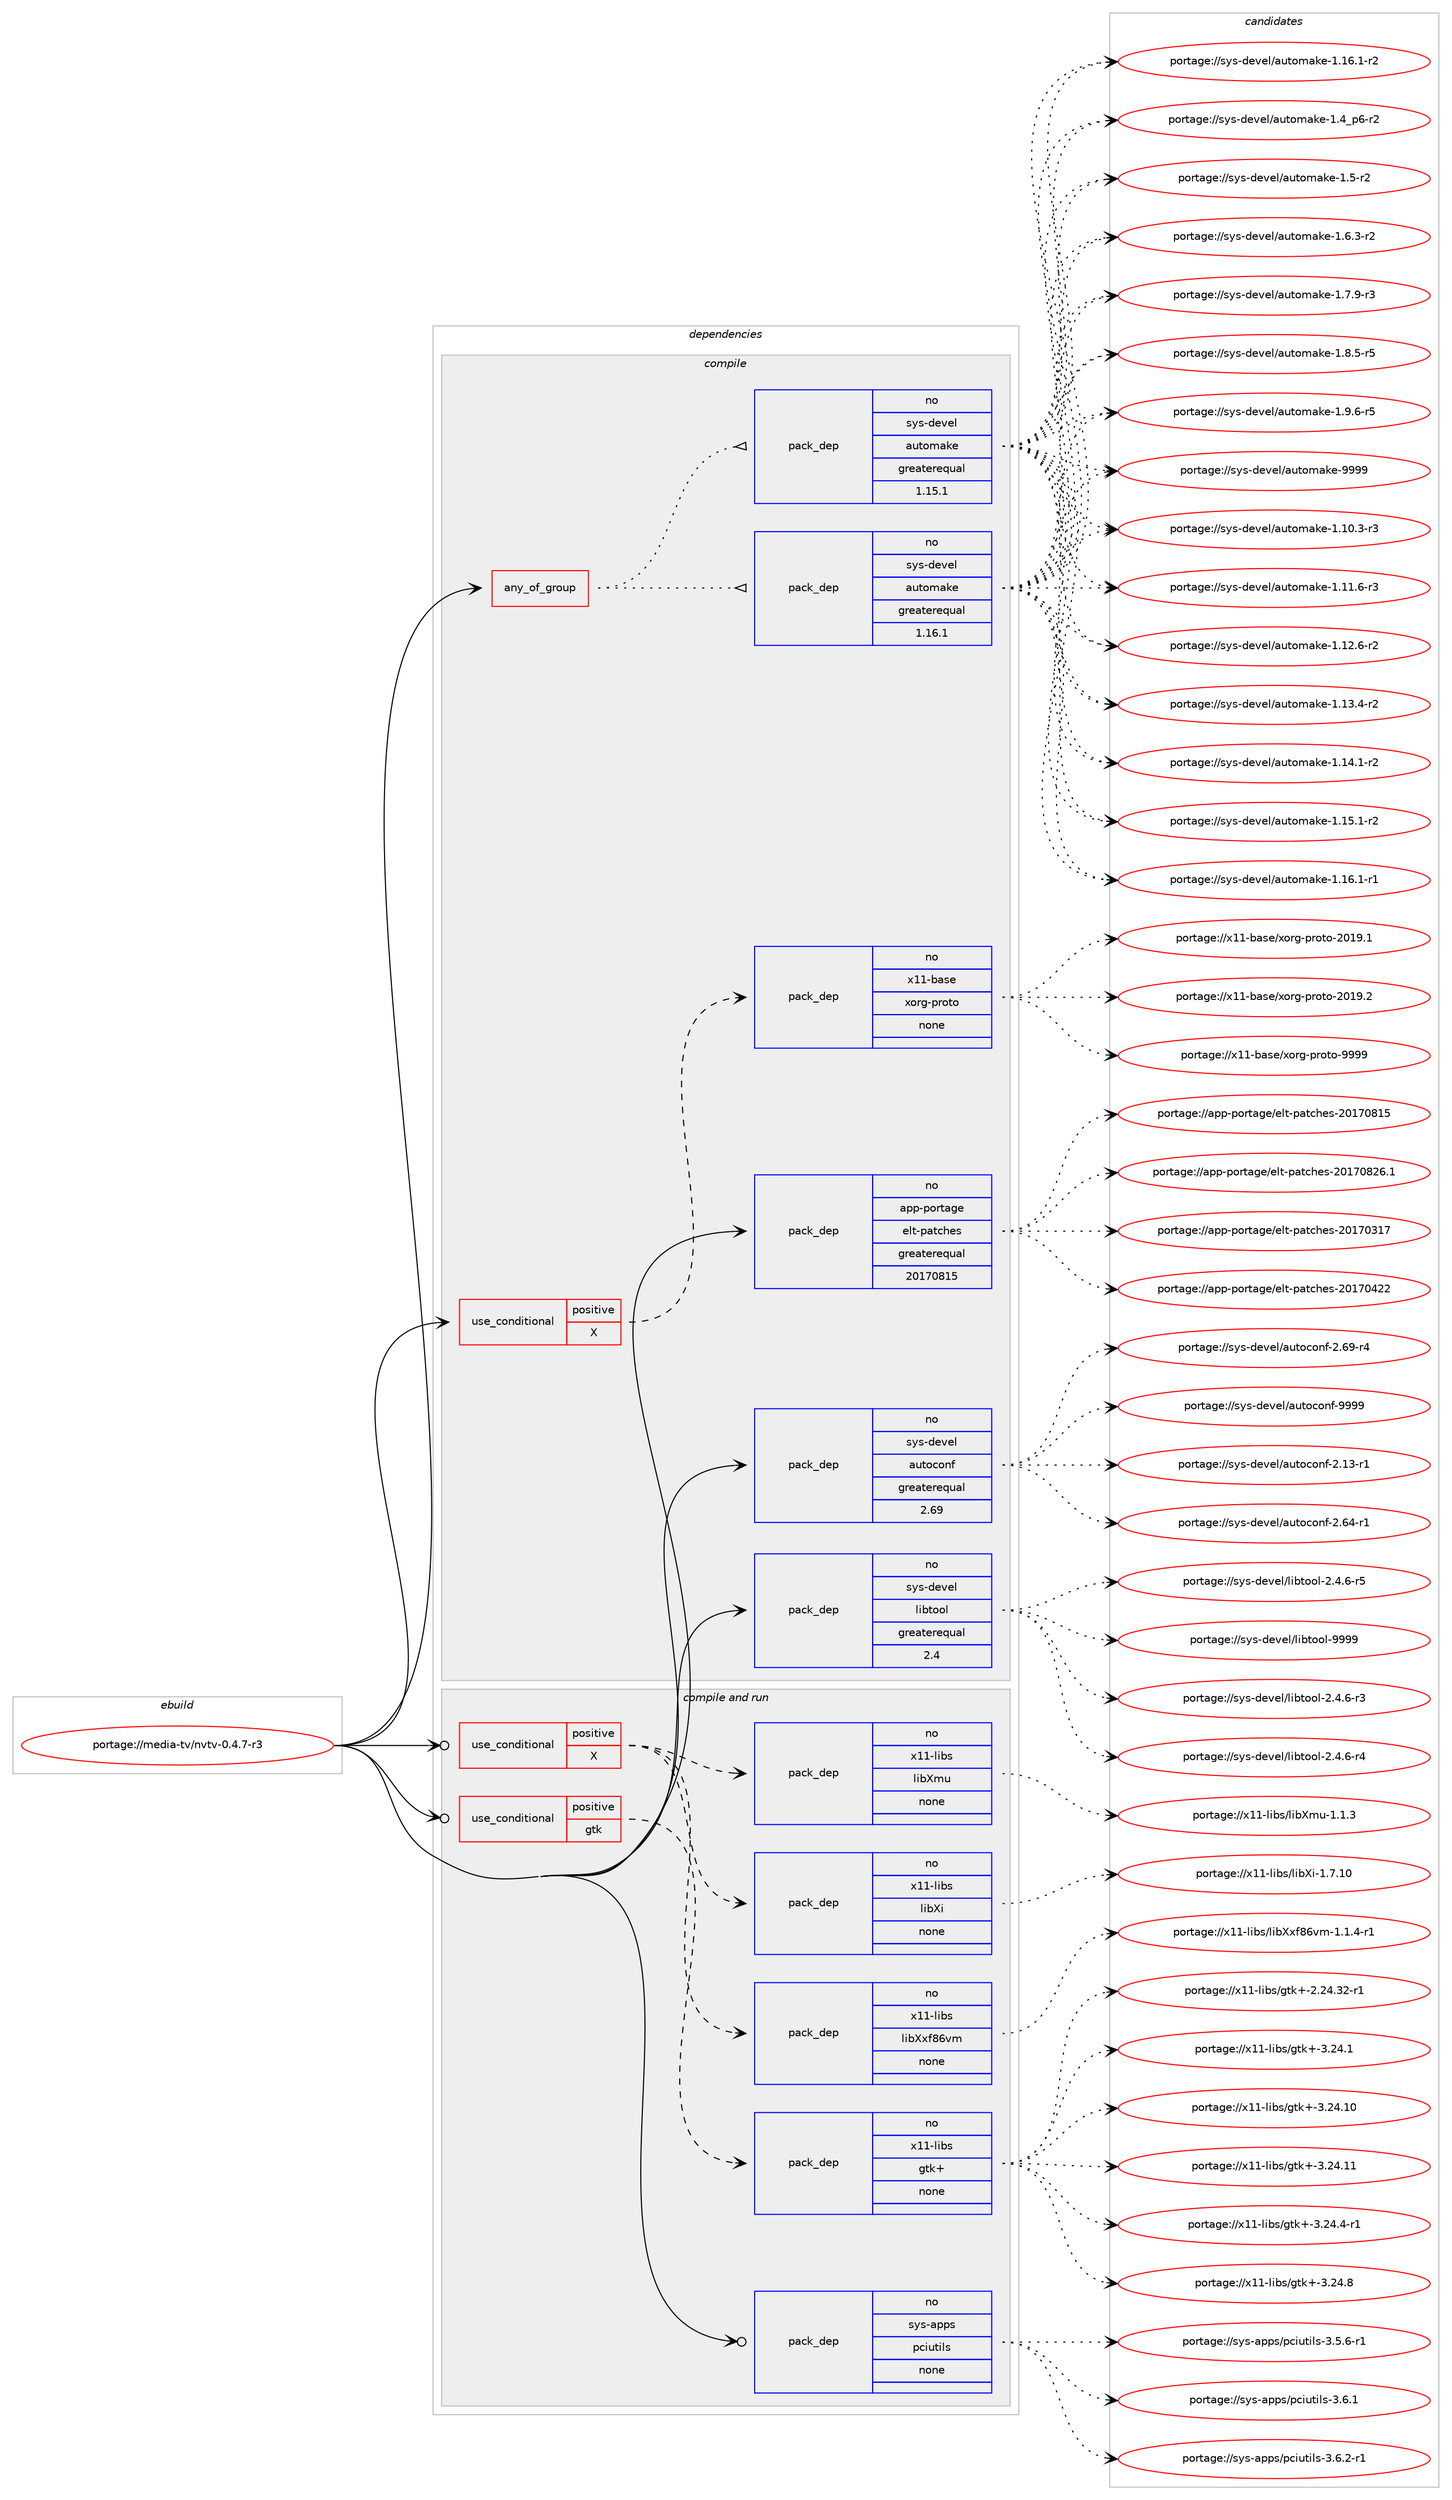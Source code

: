 digraph prolog {

# *************
# Graph options
# *************

newrank=true;
concentrate=true;
compound=true;
graph [rankdir=LR,fontname=Helvetica,fontsize=10,ranksep=1.5];#, ranksep=2.5, nodesep=0.2];
edge  [arrowhead=vee];
node  [fontname=Helvetica,fontsize=10];

# **********
# The ebuild
# **********

subgraph cluster_leftcol {
color=gray;
rank=same;
label=<<i>ebuild</i>>;
id [label="portage://media-tv/nvtv-0.4.7-r3", color=red, width=4, href="../media-tv/nvtv-0.4.7-r3.svg"];
}

# ****************
# The dependencies
# ****************

subgraph cluster_midcol {
color=gray;
label=<<i>dependencies</i>>;
subgraph cluster_compile {
fillcolor="#eeeeee";
style=filled;
label=<<i>compile</i>>;
subgraph any5409 {
dependency338259 [label=<<TABLE BORDER="0" CELLBORDER="1" CELLSPACING="0" CELLPADDING="4"><TR><TD CELLPADDING="10">any_of_group</TD></TR></TABLE>>, shape=none, color=red];subgraph pack248638 {
dependency338260 [label=<<TABLE BORDER="0" CELLBORDER="1" CELLSPACING="0" CELLPADDING="4" WIDTH="220"><TR><TD ROWSPAN="6" CELLPADDING="30">pack_dep</TD></TR><TR><TD WIDTH="110">no</TD></TR><TR><TD>sys-devel</TD></TR><TR><TD>automake</TD></TR><TR><TD>greaterequal</TD></TR><TR><TD>1.16.1</TD></TR></TABLE>>, shape=none, color=blue];
}
dependency338259:e -> dependency338260:w [weight=20,style="dotted",arrowhead="oinv"];
subgraph pack248639 {
dependency338261 [label=<<TABLE BORDER="0" CELLBORDER="1" CELLSPACING="0" CELLPADDING="4" WIDTH="220"><TR><TD ROWSPAN="6" CELLPADDING="30">pack_dep</TD></TR><TR><TD WIDTH="110">no</TD></TR><TR><TD>sys-devel</TD></TR><TR><TD>automake</TD></TR><TR><TD>greaterequal</TD></TR><TR><TD>1.15.1</TD></TR></TABLE>>, shape=none, color=blue];
}
dependency338259:e -> dependency338261:w [weight=20,style="dotted",arrowhead="oinv"];
}
id:e -> dependency338259:w [weight=20,style="solid",arrowhead="vee"];
subgraph cond84069 {
dependency338262 [label=<<TABLE BORDER="0" CELLBORDER="1" CELLSPACING="0" CELLPADDING="4"><TR><TD ROWSPAN="3" CELLPADDING="10">use_conditional</TD></TR><TR><TD>positive</TD></TR><TR><TD>X</TD></TR></TABLE>>, shape=none, color=red];
subgraph pack248640 {
dependency338263 [label=<<TABLE BORDER="0" CELLBORDER="1" CELLSPACING="0" CELLPADDING="4" WIDTH="220"><TR><TD ROWSPAN="6" CELLPADDING="30">pack_dep</TD></TR><TR><TD WIDTH="110">no</TD></TR><TR><TD>x11-base</TD></TR><TR><TD>xorg-proto</TD></TR><TR><TD>none</TD></TR><TR><TD></TD></TR></TABLE>>, shape=none, color=blue];
}
dependency338262:e -> dependency338263:w [weight=20,style="dashed",arrowhead="vee"];
}
id:e -> dependency338262:w [weight=20,style="solid",arrowhead="vee"];
subgraph pack248641 {
dependency338264 [label=<<TABLE BORDER="0" CELLBORDER="1" CELLSPACING="0" CELLPADDING="4" WIDTH="220"><TR><TD ROWSPAN="6" CELLPADDING="30">pack_dep</TD></TR><TR><TD WIDTH="110">no</TD></TR><TR><TD>app-portage</TD></TR><TR><TD>elt-patches</TD></TR><TR><TD>greaterequal</TD></TR><TR><TD>20170815</TD></TR></TABLE>>, shape=none, color=blue];
}
id:e -> dependency338264:w [weight=20,style="solid",arrowhead="vee"];
subgraph pack248642 {
dependency338265 [label=<<TABLE BORDER="0" CELLBORDER="1" CELLSPACING="0" CELLPADDING="4" WIDTH="220"><TR><TD ROWSPAN="6" CELLPADDING="30">pack_dep</TD></TR><TR><TD WIDTH="110">no</TD></TR><TR><TD>sys-devel</TD></TR><TR><TD>autoconf</TD></TR><TR><TD>greaterequal</TD></TR><TR><TD>2.69</TD></TR></TABLE>>, shape=none, color=blue];
}
id:e -> dependency338265:w [weight=20,style="solid",arrowhead="vee"];
subgraph pack248643 {
dependency338266 [label=<<TABLE BORDER="0" CELLBORDER="1" CELLSPACING="0" CELLPADDING="4" WIDTH="220"><TR><TD ROWSPAN="6" CELLPADDING="30">pack_dep</TD></TR><TR><TD WIDTH="110">no</TD></TR><TR><TD>sys-devel</TD></TR><TR><TD>libtool</TD></TR><TR><TD>greaterequal</TD></TR><TR><TD>2.4</TD></TR></TABLE>>, shape=none, color=blue];
}
id:e -> dependency338266:w [weight=20,style="solid",arrowhead="vee"];
}
subgraph cluster_compileandrun {
fillcolor="#eeeeee";
style=filled;
label=<<i>compile and run</i>>;
subgraph cond84070 {
dependency338267 [label=<<TABLE BORDER="0" CELLBORDER="1" CELLSPACING="0" CELLPADDING="4"><TR><TD ROWSPAN="3" CELLPADDING="10">use_conditional</TD></TR><TR><TD>positive</TD></TR><TR><TD>X</TD></TR></TABLE>>, shape=none, color=red];
subgraph pack248644 {
dependency338268 [label=<<TABLE BORDER="0" CELLBORDER="1" CELLSPACING="0" CELLPADDING="4" WIDTH="220"><TR><TD ROWSPAN="6" CELLPADDING="30">pack_dep</TD></TR><TR><TD WIDTH="110">no</TD></TR><TR><TD>x11-libs</TD></TR><TR><TD>libXi</TD></TR><TR><TD>none</TD></TR><TR><TD></TD></TR></TABLE>>, shape=none, color=blue];
}
dependency338267:e -> dependency338268:w [weight=20,style="dashed",arrowhead="vee"];
subgraph pack248645 {
dependency338269 [label=<<TABLE BORDER="0" CELLBORDER="1" CELLSPACING="0" CELLPADDING="4" WIDTH="220"><TR><TD ROWSPAN="6" CELLPADDING="30">pack_dep</TD></TR><TR><TD WIDTH="110">no</TD></TR><TR><TD>x11-libs</TD></TR><TR><TD>libXmu</TD></TR><TR><TD>none</TD></TR><TR><TD></TD></TR></TABLE>>, shape=none, color=blue];
}
dependency338267:e -> dependency338269:w [weight=20,style="dashed",arrowhead="vee"];
subgraph pack248646 {
dependency338270 [label=<<TABLE BORDER="0" CELLBORDER="1" CELLSPACING="0" CELLPADDING="4" WIDTH="220"><TR><TD ROWSPAN="6" CELLPADDING="30">pack_dep</TD></TR><TR><TD WIDTH="110">no</TD></TR><TR><TD>x11-libs</TD></TR><TR><TD>libXxf86vm</TD></TR><TR><TD>none</TD></TR><TR><TD></TD></TR></TABLE>>, shape=none, color=blue];
}
dependency338267:e -> dependency338270:w [weight=20,style="dashed",arrowhead="vee"];
}
id:e -> dependency338267:w [weight=20,style="solid",arrowhead="odotvee"];
subgraph cond84071 {
dependency338271 [label=<<TABLE BORDER="0" CELLBORDER="1" CELLSPACING="0" CELLPADDING="4"><TR><TD ROWSPAN="3" CELLPADDING="10">use_conditional</TD></TR><TR><TD>positive</TD></TR><TR><TD>gtk</TD></TR></TABLE>>, shape=none, color=red];
subgraph pack248647 {
dependency338272 [label=<<TABLE BORDER="0" CELLBORDER="1" CELLSPACING="0" CELLPADDING="4" WIDTH="220"><TR><TD ROWSPAN="6" CELLPADDING="30">pack_dep</TD></TR><TR><TD WIDTH="110">no</TD></TR><TR><TD>x11-libs</TD></TR><TR><TD>gtk+</TD></TR><TR><TD>none</TD></TR><TR><TD></TD></TR></TABLE>>, shape=none, color=blue];
}
dependency338271:e -> dependency338272:w [weight=20,style="dashed",arrowhead="vee"];
}
id:e -> dependency338271:w [weight=20,style="solid",arrowhead="odotvee"];
subgraph pack248648 {
dependency338273 [label=<<TABLE BORDER="0" CELLBORDER="1" CELLSPACING="0" CELLPADDING="4" WIDTH="220"><TR><TD ROWSPAN="6" CELLPADDING="30">pack_dep</TD></TR><TR><TD WIDTH="110">no</TD></TR><TR><TD>sys-apps</TD></TR><TR><TD>pciutils</TD></TR><TR><TD>none</TD></TR><TR><TD></TD></TR></TABLE>>, shape=none, color=blue];
}
id:e -> dependency338273:w [weight=20,style="solid",arrowhead="odotvee"];
}
subgraph cluster_run {
fillcolor="#eeeeee";
style=filled;
label=<<i>run</i>>;
}
}

# **************
# The candidates
# **************

subgraph cluster_choices {
rank=same;
color=gray;
label=<<i>candidates</i>>;

subgraph choice248638 {
color=black;
nodesep=1;
choiceportage11512111545100101118101108479711711611110997107101454946494846514511451 [label="portage://sys-devel/automake-1.10.3-r3", color=red, width=4,href="../sys-devel/automake-1.10.3-r3.svg"];
choiceportage11512111545100101118101108479711711611110997107101454946494946544511451 [label="portage://sys-devel/automake-1.11.6-r3", color=red, width=4,href="../sys-devel/automake-1.11.6-r3.svg"];
choiceportage11512111545100101118101108479711711611110997107101454946495046544511450 [label="portage://sys-devel/automake-1.12.6-r2", color=red, width=4,href="../sys-devel/automake-1.12.6-r2.svg"];
choiceportage11512111545100101118101108479711711611110997107101454946495146524511450 [label="portage://sys-devel/automake-1.13.4-r2", color=red, width=4,href="../sys-devel/automake-1.13.4-r2.svg"];
choiceportage11512111545100101118101108479711711611110997107101454946495246494511450 [label="portage://sys-devel/automake-1.14.1-r2", color=red, width=4,href="../sys-devel/automake-1.14.1-r2.svg"];
choiceportage11512111545100101118101108479711711611110997107101454946495346494511450 [label="portage://sys-devel/automake-1.15.1-r2", color=red, width=4,href="../sys-devel/automake-1.15.1-r2.svg"];
choiceportage11512111545100101118101108479711711611110997107101454946495446494511449 [label="portage://sys-devel/automake-1.16.1-r1", color=red, width=4,href="../sys-devel/automake-1.16.1-r1.svg"];
choiceportage11512111545100101118101108479711711611110997107101454946495446494511450 [label="portage://sys-devel/automake-1.16.1-r2", color=red, width=4,href="../sys-devel/automake-1.16.1-r2.svg"];
choiceportage115121115451001011181011084797117116111109971071014549465295112544511450 [label="portage://sys-devel/automake-1.4_p6-r2", color=red, width=4,href="../sys-devel/automake-1.4_p6-r2.svg"];
choiceportage11512111545100101118101108479711711611110997107101454946534511450 [label="portage://sys-devel/automake-1.5-r2", color=red, width=4,href="../sys-devel/automake-1.5-r2.svg"];
choiceportage115121115451001011181011084797117116111109971071014549465446514511450 [label="portage://sys-devel/automake-1.6.3-r2", color=red, width=4,href="../sys-devel/automake-1.6.3-r2.svg"];
choiceportage115121115451001011181011084797117116111109971071014549465546574511451 [label="portage://sys-devel/automake-1.7.9-r3", color=red, width=4,href="../sys-devel/automake-1.7.9-r3.svg"];
choiceportage115121115451001011181011084797117116111109971071014549465646534511453 [label="portage://sys-devel/automake-1.8.5-r5", color=red, width=4,href="../sys-devel/automake-1.8.5-r5.svg"];
choiceportage115121115451001011181011084797117116111109971071014549465746544511453 [label="portage://sys-devel/automake-1.9.6-r5", color=red, width=4,href="../sys-devel/automake-1.9.6-r5.svg"];
choiceportage115121115451001011181011084797117116111109971071014557575757 [label="portage://sys-devel/automake-9999", color=red, width=4,href="../sys-devel/automake-9999.svg"];
dependency338260:e -> choiceportage11512111545100101118101108479711711611110997107101454946494846514511451:w [style=dotted,weight="100"];
dependency338260:e -> choiceportage11512111545100101118101108479711711611110997107101454946494946544511451:w [style=dotted,weight="100"];
dependency338260:e -> choiceportage11512111545100101118101108479711711611110997107101454946495046544511450:w [style=dotted,weight="100"];
dependency338260:e -> choiceportage11512111545100101118101108479711711611110997107101454946495146524511450:w [style=dotted,weight="100"];
dependency338260:e -> choiceportage11512111545100101118101108479711711611110997107101454946495246494511450:w [style=dotted,weight="100"];
dependency338260:e -> choiceportage11512111545100101118101108479711711611110997107101454946495346494511450:w [style=dotted,weight="100"];
dependency338260:e -> choiceportage11512111545100101118101108479711711611110997107101454946495446494511449:w [style=dotted,weight="100"];
dependency338260:e -> choiceportage11512111545100101118101108479711711611110997107101454946495446494511450:w [style=dotted,weight="100"];
dependency338260:e -> choiceportage115121115451001011181011084797117116111109971071014549465295112544511450:w [style=dotted,weight="100"];
dependency338260:e -> choiceportage11512111545100101118101108479711711611110997107101454946534511450:w [style=dotted,weight="100"];
dependency338260:e -> choiceportage115121115451001011181011084797117116111109971071014549465446514511450:w [style=dotted,weight="100"];
dependency338260:e -> choiceportage115121115451001011181011084797117116111109971071014549465546574511451:w [style=dotted,weight="100"];
dependency338260:e -> choiceportage115121115451001011181011084797117116111109971071014549465646534511453:w [style=dotted,weight="100"];
dependency338260:e -> choiceportage115121115451001011181011084797117116111109971071014549465746544511453:w [style=dotted,weight="100"];
dependency338260:e -> choiceportage115121115451001011181011084797117116111109971071014557575757:w [style=dotted,weight="100"];
}
subgraph choice248639 {
color=black;
nodesep=1;
choiceportage11512111545100101118101108479711711611110997107101454946494846514511451 [label="portage://sys-devel/automake-1.10.3-r3", color=red, width=4,href="../sys-devel/automake-1.10.3-r3.svg"];
choiceportage11512111545100101118101108479711711611110997107101454946494946544511451 [label="portage://sys-devel/automake-1.11.6-r3", color=red, width=4,href="../sys-devel/automake-1.11.6-r3.svg"];
choiceportage11512111545100101118101108479711711611110997107101454946495046544511450 [label="portage://sys-devel/automake-1.12.6-r2", color=red, width=4,href="../sys-devel/automake-1.12.6-r2.svg"];
choiceportage11512111545100101118101108479711711611110997107101454946495146524511450 [label="portage://sys-devel/automake-1.13.4-r2", color=red, width=4,href="../sys-devel/automake-1.13.4-r2.svg"];
choiceportage11512111545100101118101108479711711611110997107101454946495246494511450 [label="portage://sys-devel/automake-1.14.1-r2", color=red, width=4,href="../sys-devel/automake-1.14.1-r2.svg"];
choiceportage11512111545100101118101108479711711611110997107101454946495346494511450 [label="portage://sys-devel/automake-1.15.1-r2", color=red, width=4,href="../sys-devel/automake-1.15.1-r2.svg"];
choiceportage11512111545100101118101108479711711611110997107101454946495446494511449 [label="portage://sys-devel/automake-1.16.1-r1", color=red, width=4,href="../sys-devel/automake-1.16.1-r1.svg"];
choiceportage11512111545100101118101108479711711611110997107101454946495446494511450 [label="portage://sys-devel/automake-1.16.1-r2", color=red, width=4,href="../sys-devel/automake-1.16.1-r2.svg"];
choiceportage115121115451001011181011084797117116111109971071014549465295112544511450 [label="portage://sys-devel/automake-1.4_p6-r2", color=red, width=4,href="../sys-devel/automake-1.4_p6-r2.svg"];
choiceportage11512111545100101118101108479711711611110997107101454946534511450 [label="portage://sys-devel/automake-1.5-r2", color=red, width=4,href="../sys-devel/automake-1.5-r2.svg"];
choiceportage115121115451001011181011084797117116111109971071014549465446514511450 [label="portage://sys-devel/automake-1.6.3-r2", color=red, width=4,href="../sys-devel/automake-1.6.3-r2.svg"];
choiceportage115121115451001011181011084797117116111109971071014549465546574511451 [label="portage://sys-devel/automake-1.7.9-r3", color=red, width=4,href="../sys-devel/automake-1.7.9-r3.svg"];
choiceportage115121115451001011181011084797117116111109971071014549465646534511453 [label="portage://sys-devel/automake-1.8.5-r5", color=red, width=4,href="../sys-devel/automake-1.8.5-r5.svg"];
choiceportage115121115451001011181011084797117116111109971071014549465746544511453 [label="portage://sys-devel/automake-1.9.6-r5", color=red, width=4,href="../sys-devel/automake-1.9.6-r5.svg"];
choiceportage115121115451001011181011084797117116111109971071014557575757 [label="portage://sys-devel/automake-9999", color=red, width=4,href="../sys-devel/automake-9999.svg"];
dependency338261:e -> choiceportage11512111545100101118101108479711711611110997107101454946494846514511451:w [style=dotted,weight="100"];
dependency338261:e -> choiceportage11512111545100101118101108479711711611110997107101454946494946544511451:w [style=dotted,weight="100"];
dependency338261:e -> choiceportage11512111545100101118101108479711711611110997107101454946495046544511450:w [style=dotted,weight="100"];
dependency338261:e -> choiceportage11512111545100101118101108479711711611110997107101454946495146524511450:w [style=dotted,weight="100"];
dependency338261:e -> choiceportage11512111545100101118101108479711711611110997107101454946495246494511450:w [style=dotted,weight="100"];
dependency338261:e -> choiceportage11512111545100101118101108479711711611110997107101454946495346494511450:w [style=dotted,weight="100"];
dependency338261:e -> choiceportage11512111545100101118101108479711711611110997107101454946495446494511449:w [style=dotted,weight="100"];
dependency338261:e -> choiceportage11512111545100101118101108479711711611110997107101454946495446494511450:w [style=dotted,weight="100"];
dependency338261:e -> choiceportage115121115451001011181011084797117116111109971071014549465295112544511450:w [style=dotted,weight="100"];
dependency338261:e -> choiceportage11512111545100101118101108479711711611110997107101454946534511450:w [style=dotted,weight="100"];
dependency338261:e -> choiceportage115121115451001011181011084797117116111109971071014549465446514511450:w [style=dotted,weight="100"];
dependency338261:e -> choiceportage115121115451001011181011084797117116111109971071014549465546574511451:w [style=dotted,weight="100"];
dependency338261:e -> choiceportage115121115451001011181011084797117116111109971071014549465646534511453:w [style=dotted,weight="100"];
dependency338261:e -> choiceportage115121115451001011181011084797117116111109971071014549465746544511453:w [style=dotted,weight="100"];
dependency338261:e -> choiceportage115121115451001011181011084797117116111109971071014557575757:w [style=dotted,weight="100"];
}
subgraph choice248640 {
color=black;
nodesep=1;
choiceportage1204949459897115101471201111141034511211411111611145504849574649 [label="portage://x11-base/xorg-proto-2019.1", color=red, width=4,href="../x11-base/xorg-proto-2019.1.svg"];
choiceportage1204949459897115101471201111141034511211411111611145504849574650 [label="portage://x11-base/xorg-proto-2019.2", color=red, width=4,href="../x11-base/xorg-proto-2019.2.svg"];
choiceportage120494945989711510147120111114103451121141111161114557575757 [label="portage://x11-base/xorg-proto-9999", color=red, width=4,href="../x11-base/xorg-proto-9999.svg"];
dependency338263:e -> choiceportage1204949459897115101471201111141034511211411111611145504849574649:w [style=dotted,weight="100"];
dependency338263:e -> choiceportage1204949459897115101471201111141034511211411111611145504849574650:w [style=dotted,weight="100"];
dependency338263:e -> choiceportage120494945989711510147120111114103451121141111161114557575757:w [style=dotted,weight="100"];
}
subgraph choice248641 {
color=black;
nodesep=1;
choiceportage97112112451121111141169710310147101108116451129711699104101115455048495548514955 [label="portage://app-portage/elt-patches-20170317", color=red, width=4,href="../app-portage/elt-patches-20170317.svg"];
choiceportage97112112451121111141169710310147101108116451129711699104101115455048495548525050 [label="portage://app-portage/elt-patches-20170422", color=red, width=4,href="../app-portage/elt-patches-20170422.svg"];
choiceportage97112112451121111141169710310147101108116451129711699104101115455048495548564953 [label="portage://app-portage/elt-patches-20170815", color=red, width=4,href="../app-portage/elt-patches-20170815.svg"];
choiceportage971121124511211111411697103101471011081164511297116991041011154550484955485650544649 [label="portage://app-portage/elt-patches-20170826.1", color=red, width=4,href="../app-portage/elt-patches-20170826.1.svg"];
dependency338264:e -> choiceportage97112112451121111141169710310147101108116451129711699104101115455048495548514955:w [style=dotted,weight="100"];
dependency338264:e -> choiceportage97112112451121111141169710310147101108116451129711699104101115455048495548525050:w [style=dotted,weight="100"];
dependency338264:e -> choiceportage97112112451121111141169710310147101108116451129711699104101115455048495548564953:w [style=dotted,weight="100"];
dependency338264:e -> choiceportage971121124511211111411697103101471011081164511297116991041011154550484955485650544649:w [style=dotted,weight="100"];
}
subgraph choice248642 {
color=black;
nodesep=1;
choiceportage1151211154510010111810110847971171161119911111010245504649514511449 [label="portage://sys-devel/autoconf-2.13-r1", color=red, width=4,href="../sys-devel/autoconf-2.13-r1.svg"];
choiceportage1151211154510010111810110847971171161119911111010245504654524511449 [label="portage://sys-devel/autoconf-2.64-r1", color=red, width=4,href="../sys-devel/autoconf-2.64-r1.svg"];
choiceportage1151211154510010111810110847971171161119911111010245504654574511452 [label="portage://sys-devel/autoconf-2.69-r4", color=red, width=4,href="../sys-devel/autoconf-2.69-r4.svg"];
choiceportage115121115451001011181011084797117116111991111101024557575757 [label="portage://sys-devel/autoconf-9999", color=red, width=4,href="../sys-devel/autoconf-9999.svg"];
dependency338265:e -> choiceportage1151211154510010111810110847971171161119911111010245504649514511449:w [style=dotted,weight="100"];
dependency338265:e -> choiceportage1151211154510010111810110847971171161119911111010245504654524511449:w [style=dotted,weight="100"];
dependency338265:e -> choiceportage1151211154510010111810110847971171161119911111010245504654574511452:w [style=dotted,weight="100"];
dependency338265:e -> choiceportage115121115451001011181011084797117116111991111101024557575757:w [style=dotted,weight="100"];
}
subgraph choice248643 {
color=black;
nodesep=1;
choiceportage1151211154510010111810110847108105981161111111084550465246544511451 [label="portage://sys-devel/libtool-2.4.6-r3", color=red, width=4,href="../sys-devel/libtool-2.4.6-r3.svg"];
choiceportage1151211154510010111810110847108105981161111111084550465246544511452 [label="portage://sys-devel/libtool-2.4.6-r4", color=red, width=4,href="../sys-devel/libtool-2.4.6-r4.svg"];
choiceportage1151211154510010111810110847108105981161111111084550465246544511453 [label="portage://sys-devel/libtool-2.4.6-r5", color=red, width=4,href="../sys-devel/libtool-2.4.6-r5.svg"];
choiceportage1151211154510010111810110847108105981161111111084557575757 [label="portage://sys-devel/libtool-9999", color=red, width=4,href="../sys-devel/libtool-9999.svg"];
dependency338266:e -> choiceportage1151211154510010111810110847108105981161111111084550465246544511451:w [style=dotted,weight="100"];
dependency338266:e -> choiceportage1151211154510010111810110847108105981161111111084550465246544511452:w [style=dotted,weight="100"];
dependency338266:e -> choiceportage1151211154510010111810110847108105981161111111084550465246544511453:w [style=dotted,weight="100"];
dependency338266:e -> choiceportage1151211154510010111810110847108105981161111111084557575757:w [style=dotted,weight="100"];
}
subgraph choice248644 {
color=black;
nodesep=1;
choiceportage1204949451081059811547108105988810545494655464948 [label="portage://x11-libs/libXi-1.7.10", color=red, width=4,href="../x11-libs/libXi-1.7.10.svg"];
dependency338268:e -> choiceportage1204949451081059811547108105988810545494655464948:w [style=dotted,weight="100"];
}
subgraph choice248645 {
color=black;
nodesep=1;
choiceportage12049494510810598115471081059888109117454946494651 [label="portage://x11-libs/libXmu-1.1.3", color=red, width=4,href="../x11-libs/libXmu-1.1.3.svg"];
dependency338269:e -> choiceportage12049494510810598115471081059888109117454946494651:w [style=dotted,weight="100"];
}
subgraph choice248646 {
color=black;
nodesep=1;
choiceportage1204949451081059811547108105988812010256541181094549464946524511449 [label="portage://x11-libs/libXxf86vm-1.1.4-r1", color=red, width=4,href="../x11-libs/libXxf86vm-1.1.4-r1.svg"];
dependency338270:e -> choiceportage1204949451081059811547108105988812010256541181094549464946524511449:w [style=dotted,weight="100"];
}
subgraph choice248647 {
color=black;
nodesep=1;
choiceportage12049494510810598115471031161074345504650524651504511449 [label="portage://x11-libs/gtk+-2.24.32-r1", color=red, width=4,href="../x11-libs/gtk+-2.24.32-r1.svg"];
choiceportage12049494510810598115471031161074345514650524649 [label="portage://x11-libs/gtk+-3.24.1", color=red, width=4,href="../x11-libs/gtk+-3.24.1.svg"];
choiceportage1204949451081059811547103116107434551465052464948 [label="portage://x11-libs/gtk+-3.24.10", color=red, width=4,href="../x11-libs/gtk+-3.24.10.svg"];
choiceportage1204949451081059811547103116107434551465052464949 [label="portage://x11-libs/gtk+-3.24.11", color=red, width=4,href="../x11-libs/gtk+-3.24.11.svg"];
choiceportage120494945108105981154710311610743455146505246524511449 [label="portage://x11-libs/gtk+-3.24.4-r1", color=red, width=4,href="../x11-libs/gtk+-3.24.4-r1.svg"];
choiceportage12049494510810598115471031161074345514650524656 [label="portage://x11-libs/gtk+-3.24.8", color=red, width=4,href="../x11-libs/gtk+-3.24.8.svg"];
dependency338272:e -> choiceportage12049494510810598115471031161074345504650524651504511449:w [style=dotted,weight="100"];
dependency338272:e -> choiceportage12049494510810598115471031161074345514650524649:w [style=dotted,weight="100"];
dependency338272:e -> choiceportage1204949451081059811547103116107434551465052464948:w [style=dotted,weight="100"];
dependency338272:e -> choiceportage1204949451081059811547103116107434551465052464949:w [style=dotted,weight="100"];
dependency338272:e -> choiceportage120494945108105981154710311610743455146505246524511449:w [style=dotted,weight="100"];
dependency338272:e -> choiceportage12049494510810598115471031161074345514650524656:w [style=dotted,weight="100"];
}
subgraph choice248648 {
color=black;
nodesep=1;
choiceportage115121115459711211211547112991051171161051081154551465346544511449 [label="portage://sys-apps/pciutils-3.5.6-r1", color=red, width=4,href="../sys-apps/pciutils-3.5.6-r1.svg"];
choiceportage11512111545971121121154711299105117116105108115455146544649 [label="portage://sys-apps/pciutils-3.6.1", color=red, width=4,href="../sys-apps/pciutils-3.6.1.svg"];
choiceportage115121115459711211211547112991051171161051081154551465446504511449 [label="portage://sys-apps/pciutils-3.6.2-r1", color=red, width=4,href="../sys-apps/pciutils-3.6.2-r1.svg"];
dependency338273:e -> choiceportage115121115459711211211547112991051171161051081154551465346544511449:w [style=dotted,weight="100"];
dependency338273:e -> choiceportage11512111545971121121154711299105117116105108115455146544649:w [style=dotted,weight="100"];
dependency338273:e -> choiceportage115121115459711211211547112991051171161051081154551465446504511449:w [style=dotted,weight="100"];
}
}

}
